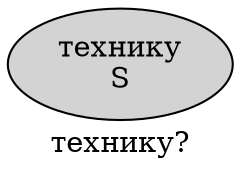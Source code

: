 digraph SENTENCE_5002 {
	graph [label="технику?"]
	node [style=filled]
		0 [label="технику
S" color="" fillcolor=lightgray penwidth=1 shape=ellipse]
}